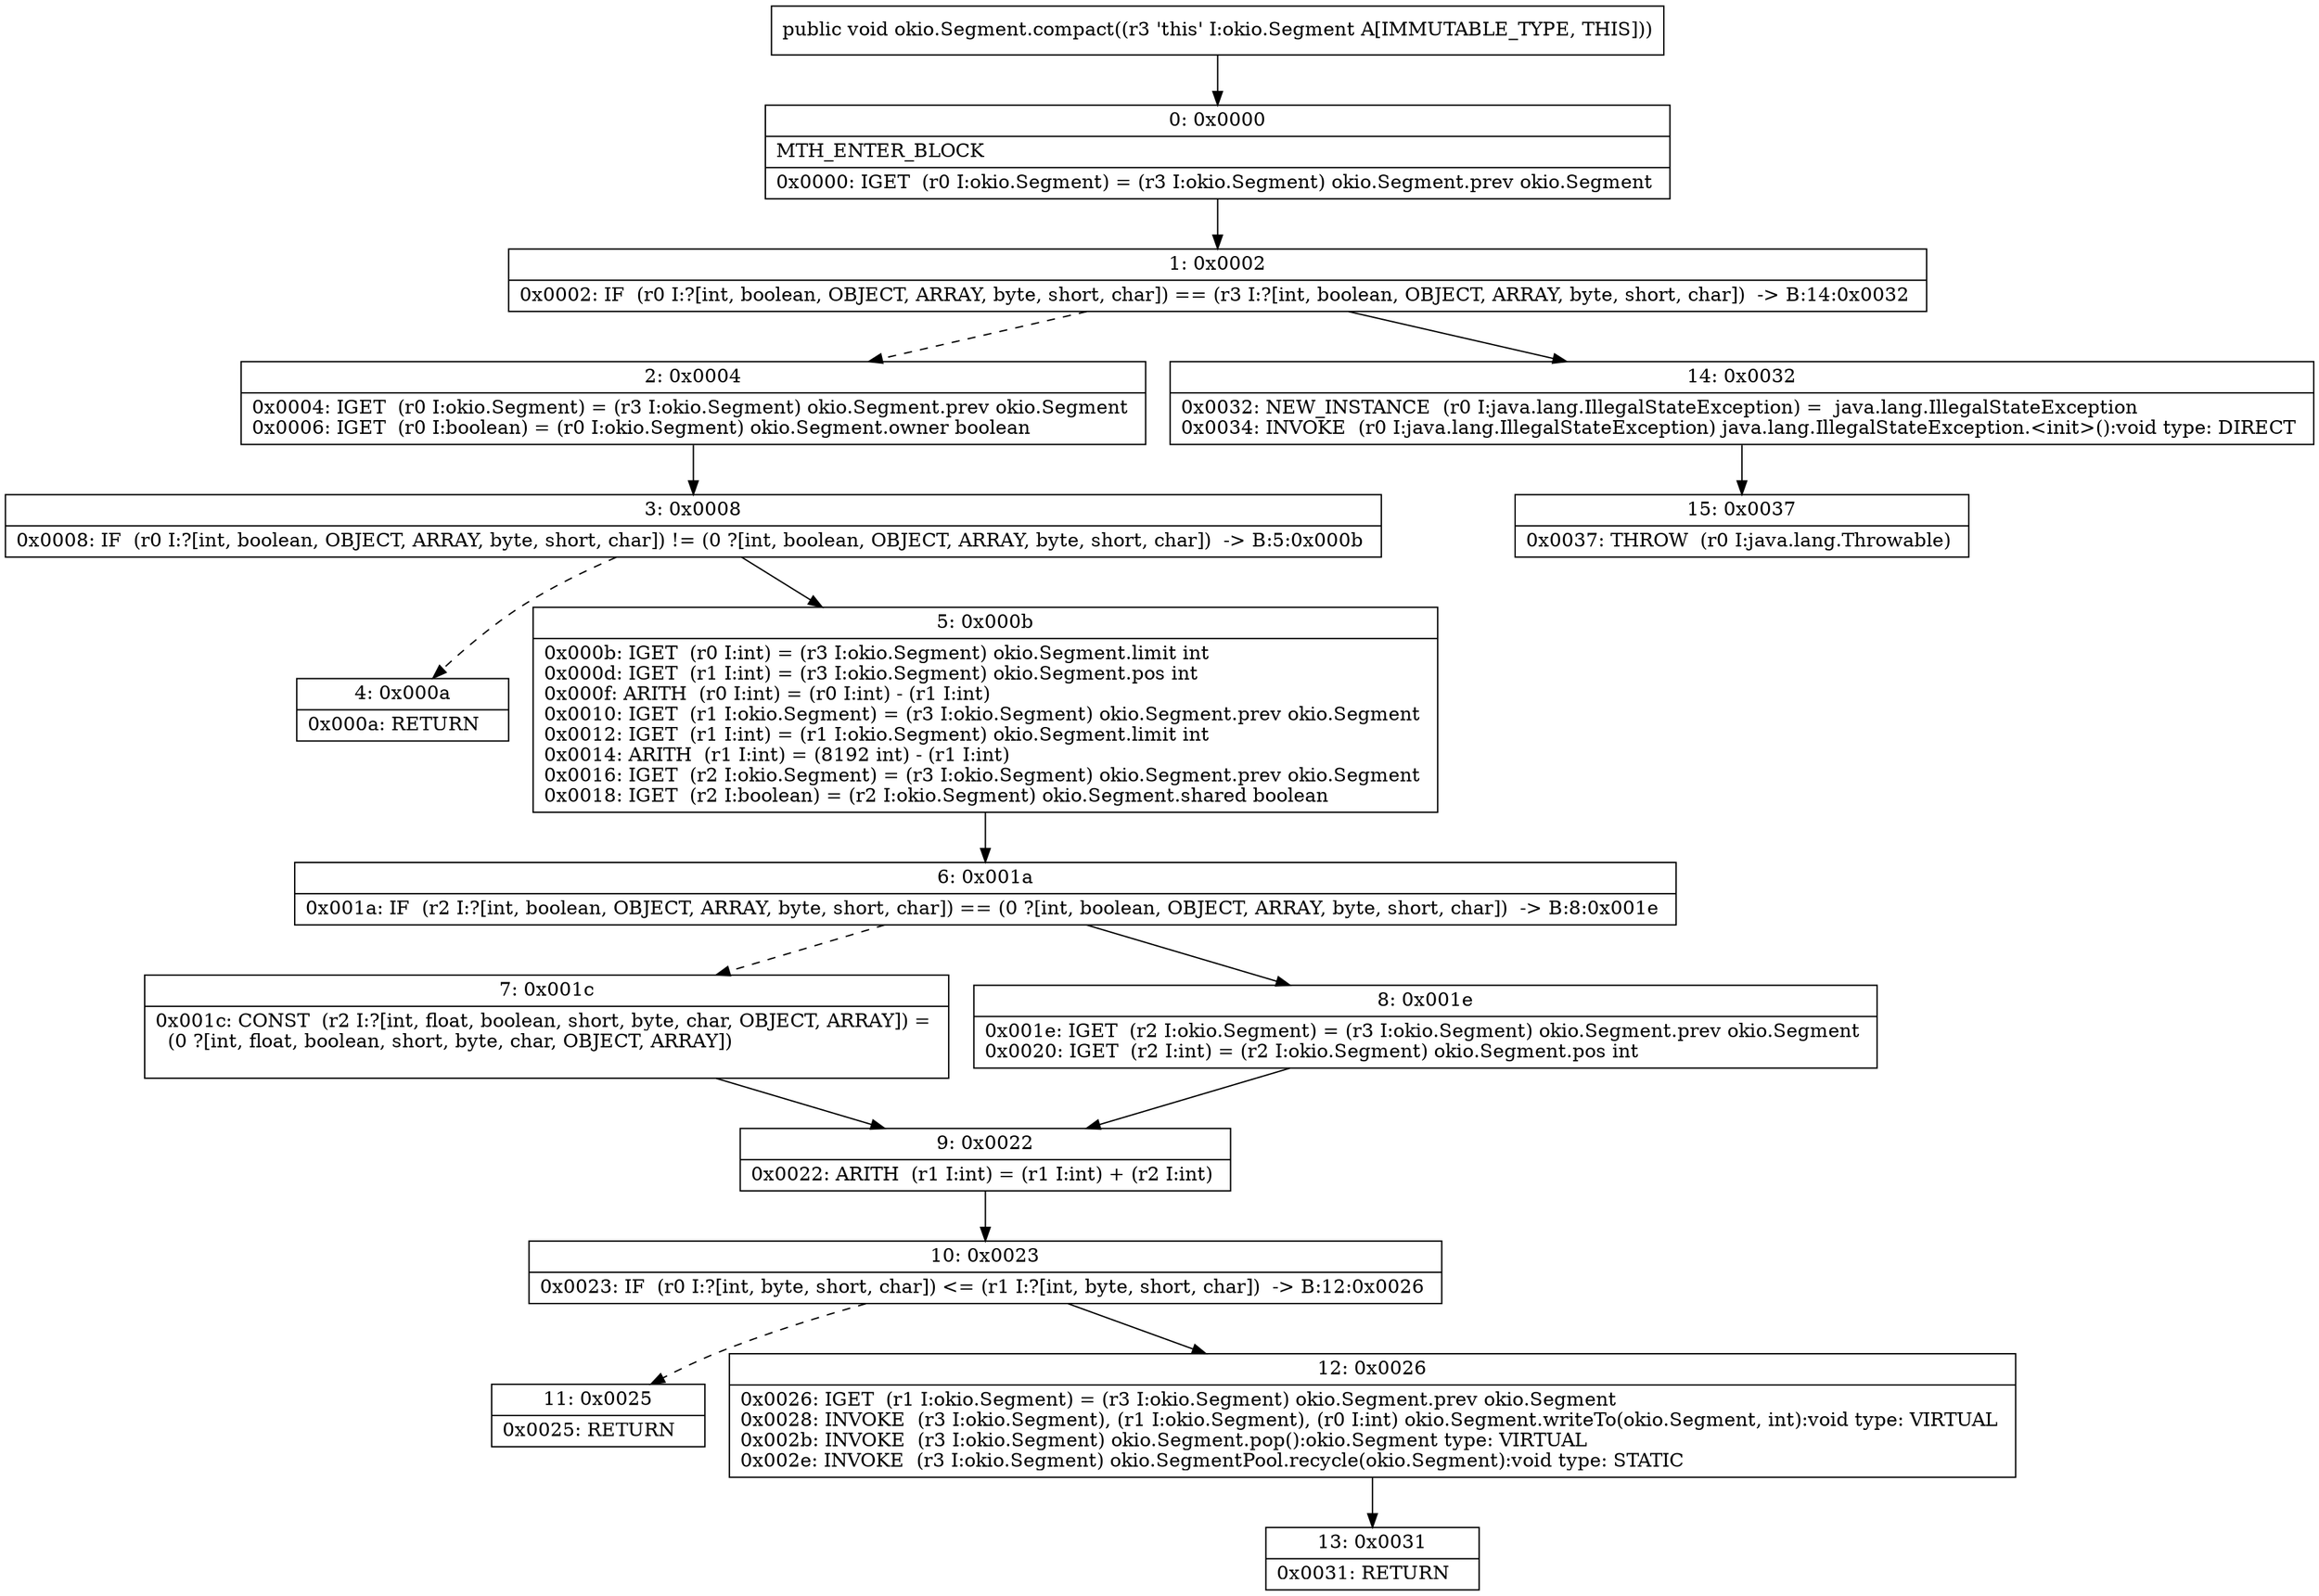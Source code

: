 digraph "CFG forokio.Segment.compact()V" {
Node_0 [shape=record,label="{0\:\ 0x0000|MTH_ENTER_BLOCK\l|0x0000: IGET  (r0 I:okio.Segment) = (r3 I:okio.Segment) okio.Segment.prev okio.Segment \l}"];
Node_1 [shape=record,label="{1\:\ 0x0002|0x0002: IF  (r0 I:?[int, boolean, OBJECT, ARRAY, byte, short, char]) == (r3 I:?[int, boolean, OBJECT, ARRAY, byte, short, char])  \-\> B:14:0x0032 \l}"];
Node_2 [shape=record,label="{2\:\ 0x0004|0x0004: IGET  (r0 I:okio.Segment) = (r3 I:okio.Segment) okio.Segment.prev okio.Segment \l0x0006: IGET  (r0 I:boolean) = (r0 I:okio.Segment) okio.Segment.owner boolean \l}"];
Node_3 [shape=record,label="{3\:\ 0x0008|0x0008: IF  (r0 I:?[int, boolean, OBJECT, ARRAY, byte, short, char]) != (0 ?[int, boolean, OBJECT, ARRAY, byte, short, char])  \-\> B:5:0x000b \l}"];
Node_4 [shape=record,label="{4\:\ 0x000a|0x000a: RETURN   \l}"];
Node_5 [shape=record,label="{5\:\ 0x000b|0x000b: IGET  (r0 I:int) = (r3 I:okio.Segment) okio.Segment.limit int \l0x000d: IGET  (r1 I:int) = (r3 I:okio.Segment) okio.Segment.pos int \l0x000f: ARITH  (r0 I:int) = (r0 I:int) \- (r1 I:int) \l0x0010: IGET  (r1 I:okio.Segment) = (r3 I:okio.Segment) okio.Segment.prev okio.Segment \l0x0012: IGET  (r1 I:int) = (r1 I:okio.Segment) okio.Segment.limit int \l0x0014: ARITH  (r1 I:int) = (8192 int) \- (r1 I:int) \l0x0016: IGET  (r2 I:okio.Segment) = (r3 I:okio.Segment) okio.Segment.prev okio.Segment \l0x0018: IGET  (r2 I:boolean) = (r2 I:okio.Segment) okio.Segment.shared boolean \l}"];
Node_6 [shape=record,label="{6\:\ 0x001a|0x001a: IF  (r2 I:?[int, boolean, OBJECT, ARRAY, byte, short, char]) == (0 ?[int, boolean, OBJECT, ARRAY, byte, short, char])  \-\> B:8:0x001e \l}"];
Node_7 [shape=record,label="{7\:\ 0x001c|0x001c: CONST  (r2 I:?[int, float, boolean, short, byte, char, OBJECT, ARRAY]) = \l  (0 ?[int, float, boolean, short, byte, char, OBJECT, ARRAY])\l \l}"];
Node_8 [shape=record,label="{8\:\ 0x001e|0x001e: IGET  (r2 I:okio.Segment) = (r3 I:okio.Segment) okio.Segment.prev okio.Segment \l0x0020: IGET  (r2 I:int) = (r2 I:okio.Segment) okio.Segment.pos int \l}"];
Node_9 [shape=record,label="{9\:\ 0x0022|0x0022: ARITH  (r1 I:int) = (r1 I:int) + (r2 I:int) \l}"];
Node_10 [shape=record,label="{10\:\ 0x0023|0x0023: IF  (r0 I:?[int, byte, short, char]) \<= (r1 I:?[int, byte, short, char])  \-\> B:12:0x0026 \l}"];
Node_11 [shape=record,label="{11\:\ 0x0025|0x0025: RETURN   \l}"];
Node_12 [shape=record,label="{12\:\ 0x0026|0x0026: IGET  (r1 I:okio.Segment) = (r3 I:okio.Segment) okio.Segment.prev okio.Segment \l0x0028: INVOKE  (r3 I:okio.Segment), (r1 I:okio.Segment), (r0 I:int) okio.Segment.writeTo(okio.Segment, int):void type: VIRTUAL \l0x002b: INVOKE  (r3 I:okio.Segment) okio.Segment.pop():okio.Segment type: VIRTUAL \l0x002e: INVOKE  (r3 I:okio.Segment) okio.SegmentPool.recycle(okio.Segment):void type: STATIC \l}"];
Node_13 [shape=record,label="{13\:\ 0x0031|0x0031: RETURN   \l}"];
Node_14 [shape=record,label="{14\:\ 0x0032|0x0032: NEW_INSTANCE  (r0 I:java.lang.IllegalStateException) =  java.lang.IllegalStateException \l0x0034: INVOKE  (r0 I:java.lang.IllegalStateException) java.lang.IllegalStateException.\<init\>():void type: DIRECT \l}"];
Node_15 [shape=record,label="{15\:\ 0x0037|0x0037: THROW  (r0 I:java.lang.Throwable) \l}"];
MethodNode[shape=record,label="{public void okio.Segment.compact((r3 'this' I:okio.Segment A[IMMUTABLE_TYPE, THIS])) }"];
MethodNode -> Node_0;
Node_0 -> Node_1;
Node_1 -> Node_2[style=dashed];
Node_1 -> Node_14;
Node_2 -> Node_3;
Node_3 -> Node_4[style=dashed];
Node_3 -> Node_5;
Node_5 -> Node_6;
Node_6 -> Node_7[style=dashed];
Node_6 -> Node_8;
Node_7 -> Node_9;
Node_8 -> Node_9;
Node_9 -> Node_10;
Node_10 -> Node_11[style=dashed];
Node_10 -> Node_12;
Node_12 -> Node_13;
Node_14 -> Node_15;
}

